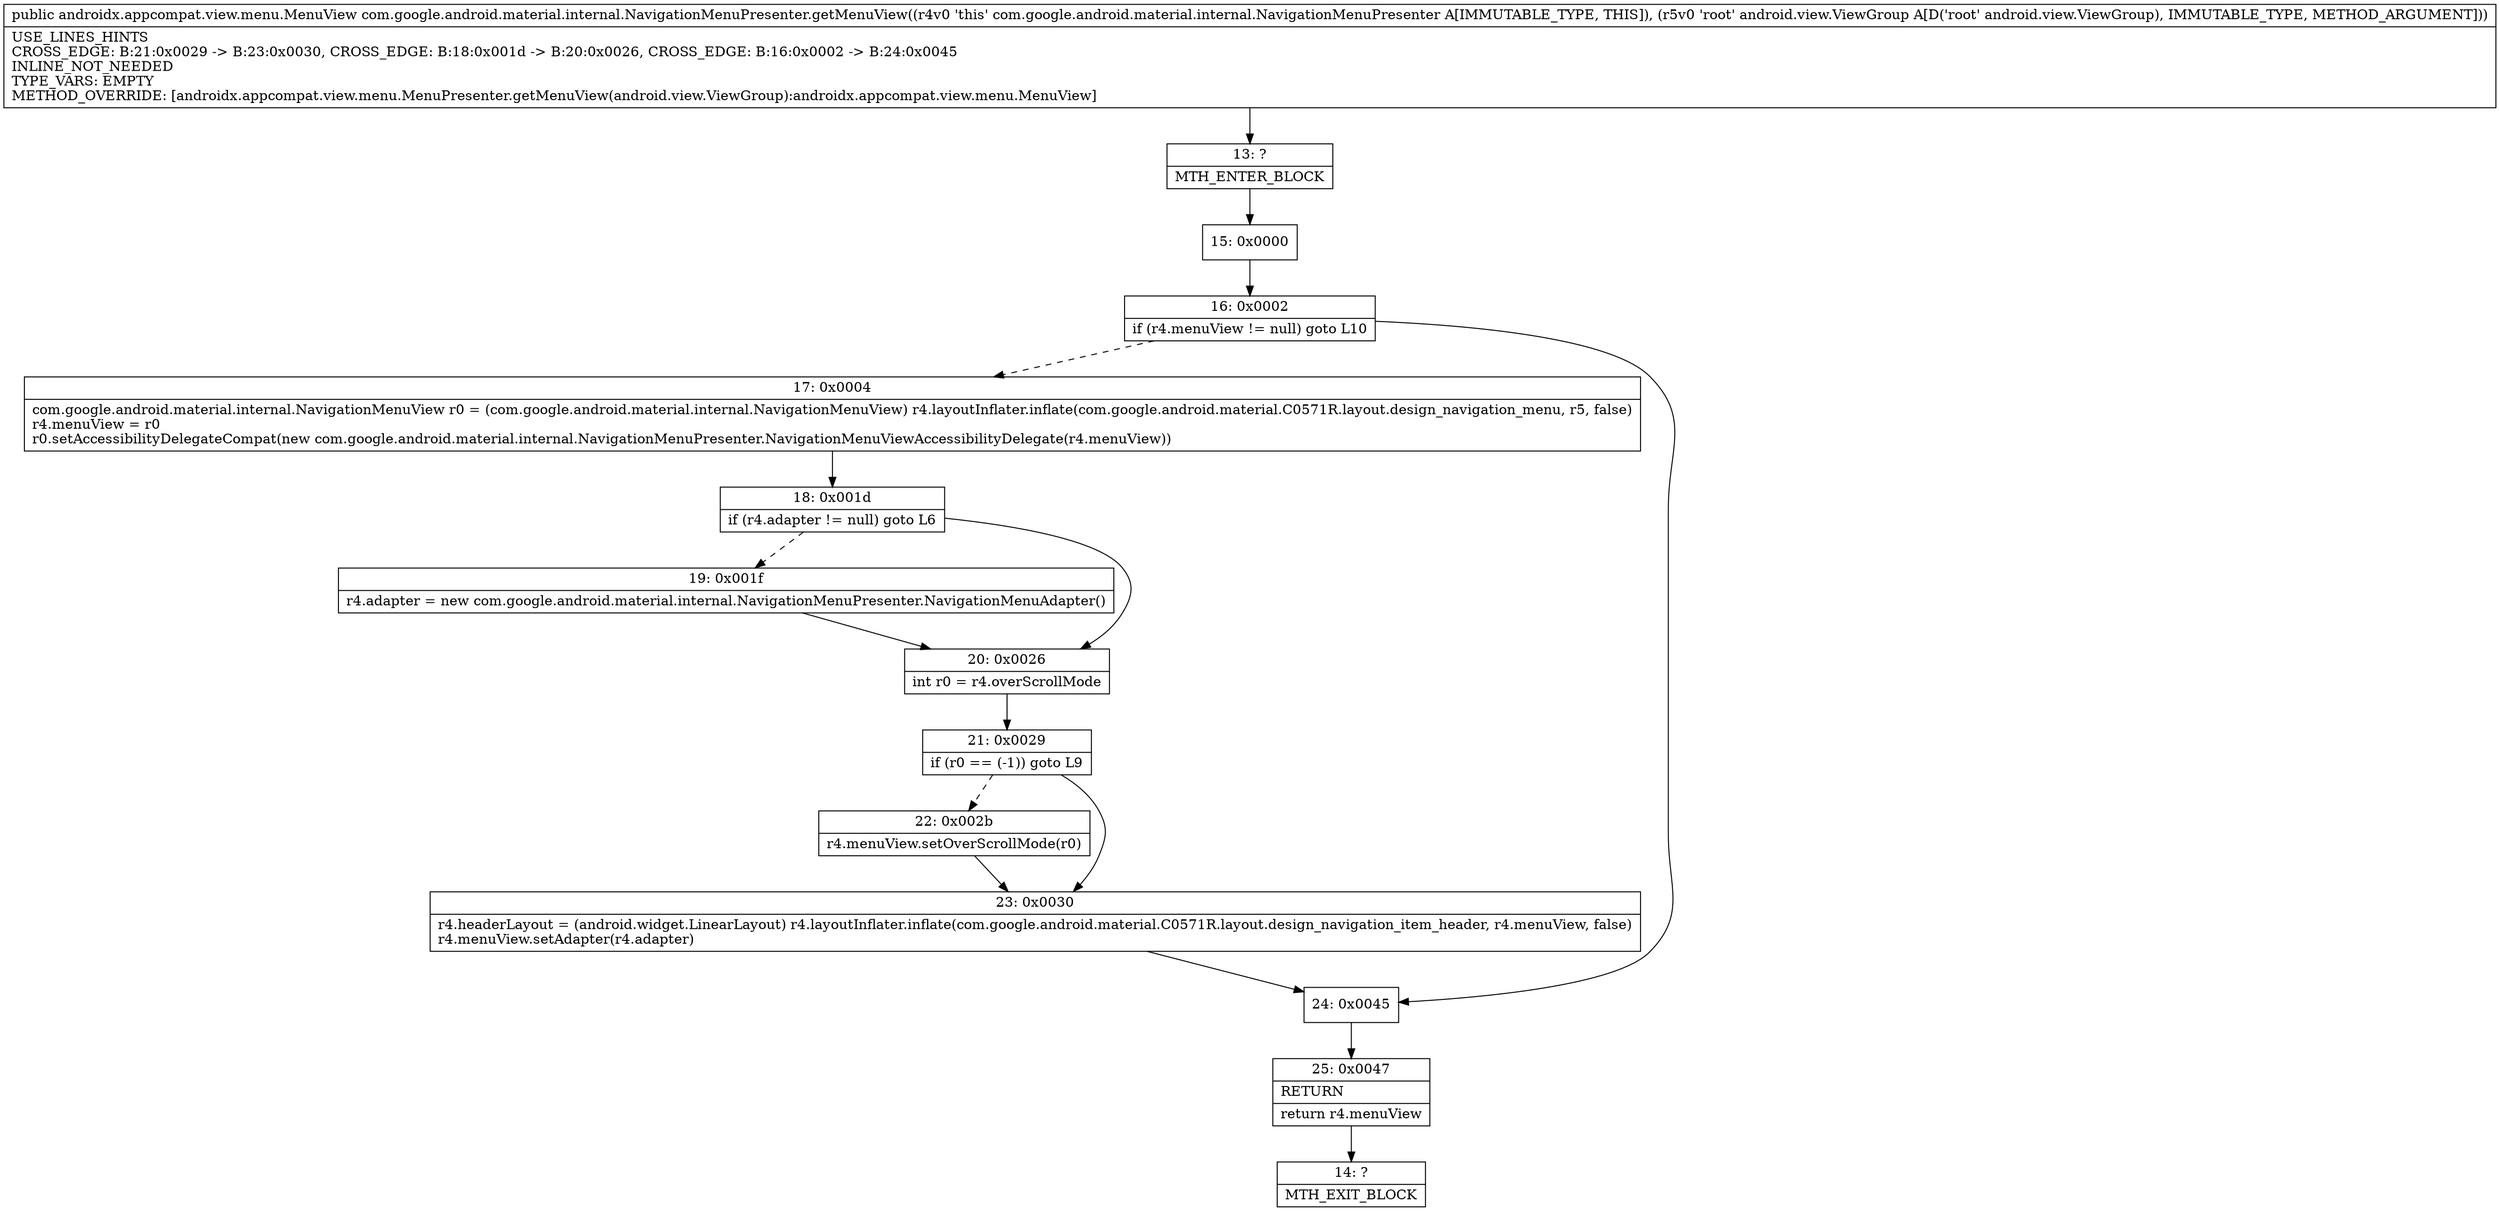 digraph "CFG forcom.google.android.material.internal.NavigationMenuPresenter.getMenuView(Landroid\/view\/ViewGroup;)Landroidx\/appcompat\/view\/menu\/MenuView;" {
Node_13 [shape=record,label="{13\:\ ?|MTH_ENTER_BLOCK\l}"];
Node_15 [shape=record,label="{15\:\ 0x0000}"];
Node_16 [shape=record,label="{16\:\ 0x0002|if (r4.menuView != null) goto L10\l}"];
Node_17 [shape=record,label="{17\:\ 0x0004|com.google.android.material.internal.NavigationMenuView r0 = (com.google.android.material.internal.NavigationMenuView) r4.layoutInflater.inflate(com.google.android.material.C0571R.layout.design_navigation_menu, r5, false)\lr4.menuView = r0\lr0.setAccessibilityDelegateCompat(new com.google.android.material.internal.NavigationMenuPresenter.NavigationMenuViewAccessibilityDelegate(r4.menuView))\l}"];
Node_18 [shape=record,label="{18\:\ 0x001d|if (r4.adapter != null) goto L6\l}"];
Node_19 [shape=record,label="{19\:\ 0x001f|r4.adapter = new com.google.android.material.internal.NavigationMenuPresenter.NavigationMenuAdapter()\l}"];
Node_20 [shape=record,label="{20\:\ 0x0026|int r0 = r4.overScrollMode\l}"];
Node_21 [shape=record,label="{21\:\ 0x0029|if (r0 == (\-1)) goto L9\l}"];
Node_22 [shape=record,label="{22\:\ 0x002b|r4.menuView.setOverScrollMode(r0)\l}"];
Node_23 [shape=record,label="{23\:\ 0x0030|r4.headerLayout = (android.widget.LinearLayout) r4.layoutInflater.inflate(com.google.android.material.C0571R.layout.design_navigation_item_header, r4.menuView, false)\lr4.menuView.setAdapter(r4.adapter)\l}"];
Node_24 [shape=record,label="{24\:\ 0x0045}"];
Node_25 [shape=record,label="{25\:\ 0x0047|RETURN\l|return r4.menuView\l}"];
Node_14 [shape=record,label="{14\:\ ?|MTH_EXIT_BLOCK\l}"];
MethodNode[shape=record,label="{public androidx.appcompat.view.menu.MenuView com.google.android.material.internal.NavigationMenuPresenter.getMenuView((r4v0 'this' com.google.android.material.internal.NavigationMenuPresenter A[IMMUTABLE_TYPE, THIS]), (r5v0 'root' android.view.ViewGroup A[D('root' android.view.ViewGroup), IMMUTABLE_TYPE, METHOD_ARGUMENT]))  | USE_LINES_HINTS\lCROSS_EDGE: B:21:0x0029 \-\> B:23:0x0030, CROSS_EDGE: B:18:0x001d \-\> B:20:0x0026, CROSS_EDGE: B:16:0x0002 \-\> B:24:0x0045\lINLINE_NOT_NEEDED\lTYPE_VARS: EMPTY\lMETHOD_OVERRIDE: [androidx.appcompat.view.menu.MenuPresenter.getMenuView(android.view.ViewGroup):androidx.appcompat.view.menu.MenuView]\l}"];
MethodNode -> Node_13;Node_13 -> Node_15;
Node_15 -> Node_16;
Node_16 -> Node_17[style=dashed];
Node_16 -> Node_24;
Node_17 -> Node_18;
Node_18 -> Node_19[style=dashed];
Node_18 -> Node_20;
Node_19 -> Node_20;
Node_20 -> Node_21;
Node_21 -> Node_22[style=dashed];
Node_21 -> Node_23;
Node_22 -> Node_23;
Node_23 -> Node_24;
Node_24 -> Node_25;
Node_25 -> Node_14;
}

